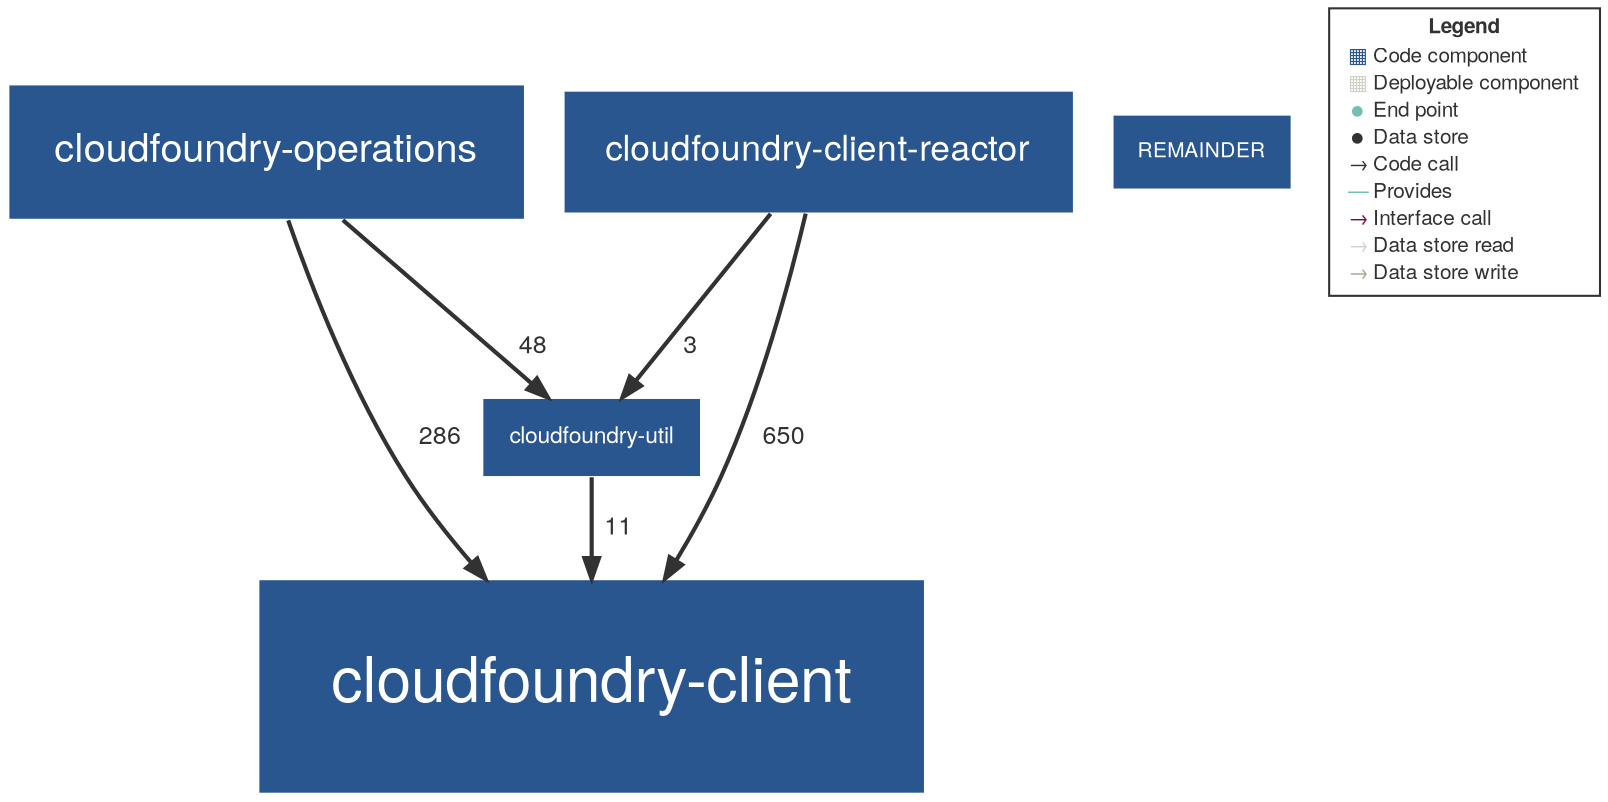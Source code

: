 digraph "Graph" {
compound=true
rankdir=TD
"org.cloudfoundry:cloudfoundry-operations@NOT_DEPLOYED" [ shape="box" style="filled" fillcolor="#2A568F" penwidth="1" color="#FFFFFF" fontname="Helvetica Neue" fontcolor="#FFFFFF" fontsize="19" margin="0.304" label="cloudfoundry-operations" ]
"REMAINDER@NOT_DEPLOYED" [ shape="box" style="filled" fillcolor="#2A568F" penwidth="1" color="#FFFFFF" fontname="Helvetica Neue" fontcolor="#FFFFFF" fontsize="10" margin="0.16" label="REMAINDER" ]
"org.cloudfoundry:cloudfoundry-util@NOT_DEPLOYED" [ shape="box" style="filled" fillcolor="#2A568F" penwidth="1" color="#FFFFFF" fontname="Helvetica Neue" fontcolor="#FFFFFF" fontsize="11" margin="0.176" label="cloudfoundry-util" ]
"org.cloudfoundry:cloudfoundry-client@NOT_DEPLOYED" [ shape="box" style="filled" fillcolor="#2A568F" penwidth="1" color="#FFFFFF" fontname="Helvetica Neue" fontcolor="#FFFFFF" fontsize="30" margin="0.48" label="cloudfoundry-client" ]
"org.cloudfoundry:cloudfoundry-client-reactor@NOT_DEPLOYED" [ shape="box" style="filled" fillcolor="#2A568F" penwidth="1" color="#FFFFFF" fontname="Helvetica Neue" fontcolor="#FFFFFF" fontsize="17" margin="0.272" label="cloudfoundry-client-reactor" ]
"org.cloudfoundry:cloudfoundry-operations@NOT_DEPLOYED" -> "org.cloudfoundry:cloudfoundry-util@NOT_DEPLOYED" [ penwidth="2" color="#323232" fontcolor="#323232" fontname="Helvetica Neue" fontsize="12" label="  48" ]
"org.cloudfoundry:cloudfoundry-operations@NOT_DEPLOYED" -> "org.cloudfoundry:cloudfoundry-client@NOT_DEPLOYED" [ penwidth="2" color="#323232" fontcolor="#323232" fontname="Helvetica Neue" fontsize="12" label="  286" ]
"org.cloudfoundry:cloudfoundry-util@NOT_DEPLOYED" -> "org.cloudfoundry:cloudfoundry-client@NOT_DEPLOYED" [ penwidth="2" color="#323232" fontcolor="#323232" fontname="Helvetica Neue" fontsize="12" label="  11" ]
"org.cloudfoundry:cloudfoundry-client-reactor@NOT_DEPLOYED" -> "org.cloudfoundry:cloudfoundry-util@NOT_DEPLOYED" [ penwidth="2" color="#323232" fontcolor="#323232" fontname="Helvetica Neue" fontsize="12" label="  3" ]
"org.cloudfoundry:cloudfoundry-client-reactor@NOT_DEPLOYED" -> "org.cloudfoundry:cloudfoundry-client@NOT_DEPLOYED" [ penwidth="2" color="#323232" fontcolor="#323232" fontname="Helvetica Neue" fontsize="12" label="  650" ]
"LEGEND" [ shape="box" style="filled" fillcolor="#FFFFFF" penwidth="1" color="#323232" fontname="Helvetica Neue" fontcolor="#323232" fontsize="10" label=<<TABLE BORDER="0" CELLPADDING="1" CELLSPACING="0">
<TR><TD COLSPAN="2"><B>Legend</B></TD></TR>
<TR><TD><FONT COLOR="#2A568F">&#9638;</FONT></TD><TD ALIGN="left">Code component</TD></TR>
<TR><TD><FONT COLOR="#D2D1C7">&#9638;</FONT></TD><TD ALIGN="left">Deployable component</TD></TR>
<TR><TD><FONT COLOR="#72C0B4">&#9679;</FONT></TD><TD ALIGN="left">End point</TD></TR>
<TR><TD><FONT COLOR="#323232">&#9679;</FONT></TD><TD ALIGN="left">Data store</TD></TR>
<TR><TD><FONT COLOR="#323232">&rarr;</FONT></TD><TD ALIGN="left">Code call</TD></TR>
<TR><TD><FONT COLOR="#72C0B4">&#8212;</FONT></TD><TD ALIGN="left">Provides</TD></TR>
<TR><TD><FONT COLOR="#820445">&rarr;</FONT></TD><TD ALIGN="left">Interface call</TD></TR>
<TR><TD><FONT COLOR="#D2D1C7">&rarr;</FONT></TD><TD ALIGN="left">Data store read</TD></TR>
<TR><TD><FONT COLOR="#A4A38F">&rarr;</FONT></TD><TD ALIGN="left">Data store write</TD></TR>
</TABLE>
>  ]
}
